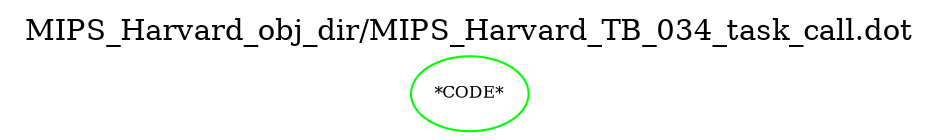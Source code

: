 digraph v3graph {
	graph	[label="MIPS_Harvard_obj_dir/MIPS_Harvard_TB_034_task_call.dot",
		 labelloc=t, labeljust=l,
		 //size="7.5,10",
		 rankdir=TB];
	n0	[fontsize=8 label="*CODE*", color=green];
}
